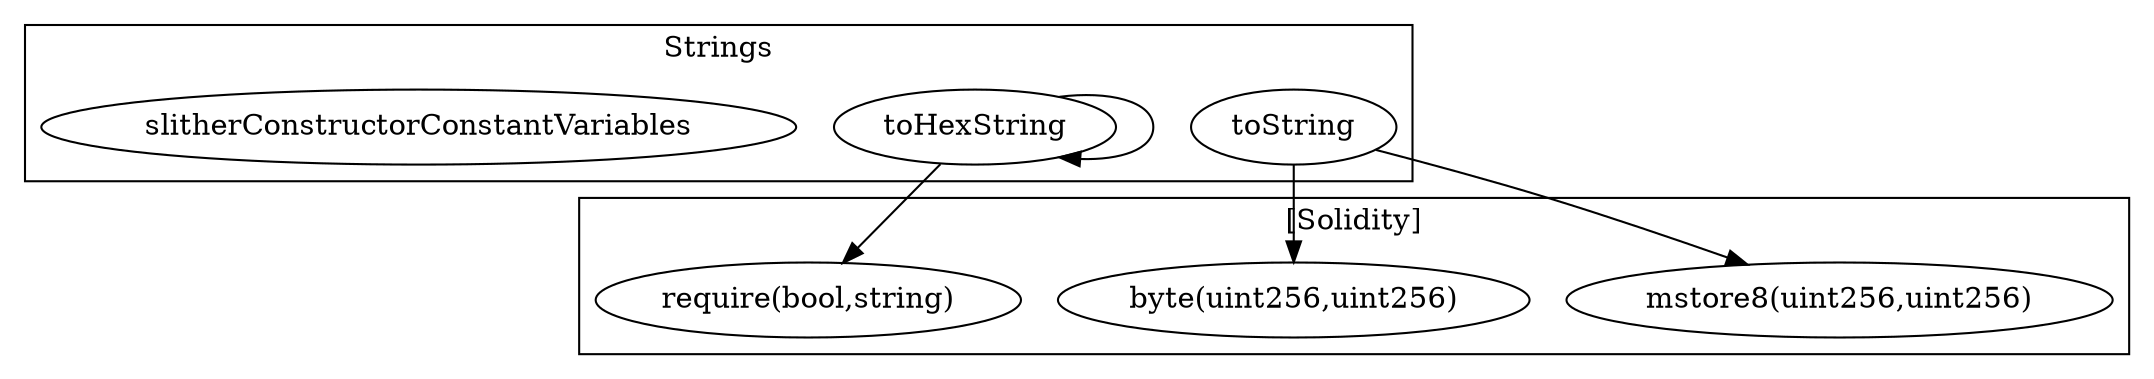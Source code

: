 strict digraph {
subgraph cluster_27032_Strings {
label = "Strings"
"27032_toString" [label="toString"]
"27032_toHexString" [label="toHexString"]
"27032_slitherConstructorConstantVariables" [label="slitherConstructorConstantVariables"]
"27032_toHexString" -> "27032_toHexString"
}subgraph cluster_solidity {
label = "[Solidity]"
"mstore8(uint256,uint256)" 
"byte(uint256,uint256)" 
"require(bool,string)" 
"27032_toHexString" -> "require(bool,string)"
"27032_toString" -> "mstore8(uint256,uint256)"
"27032_toString" -> "byte(uint256,uint256)"
}
}